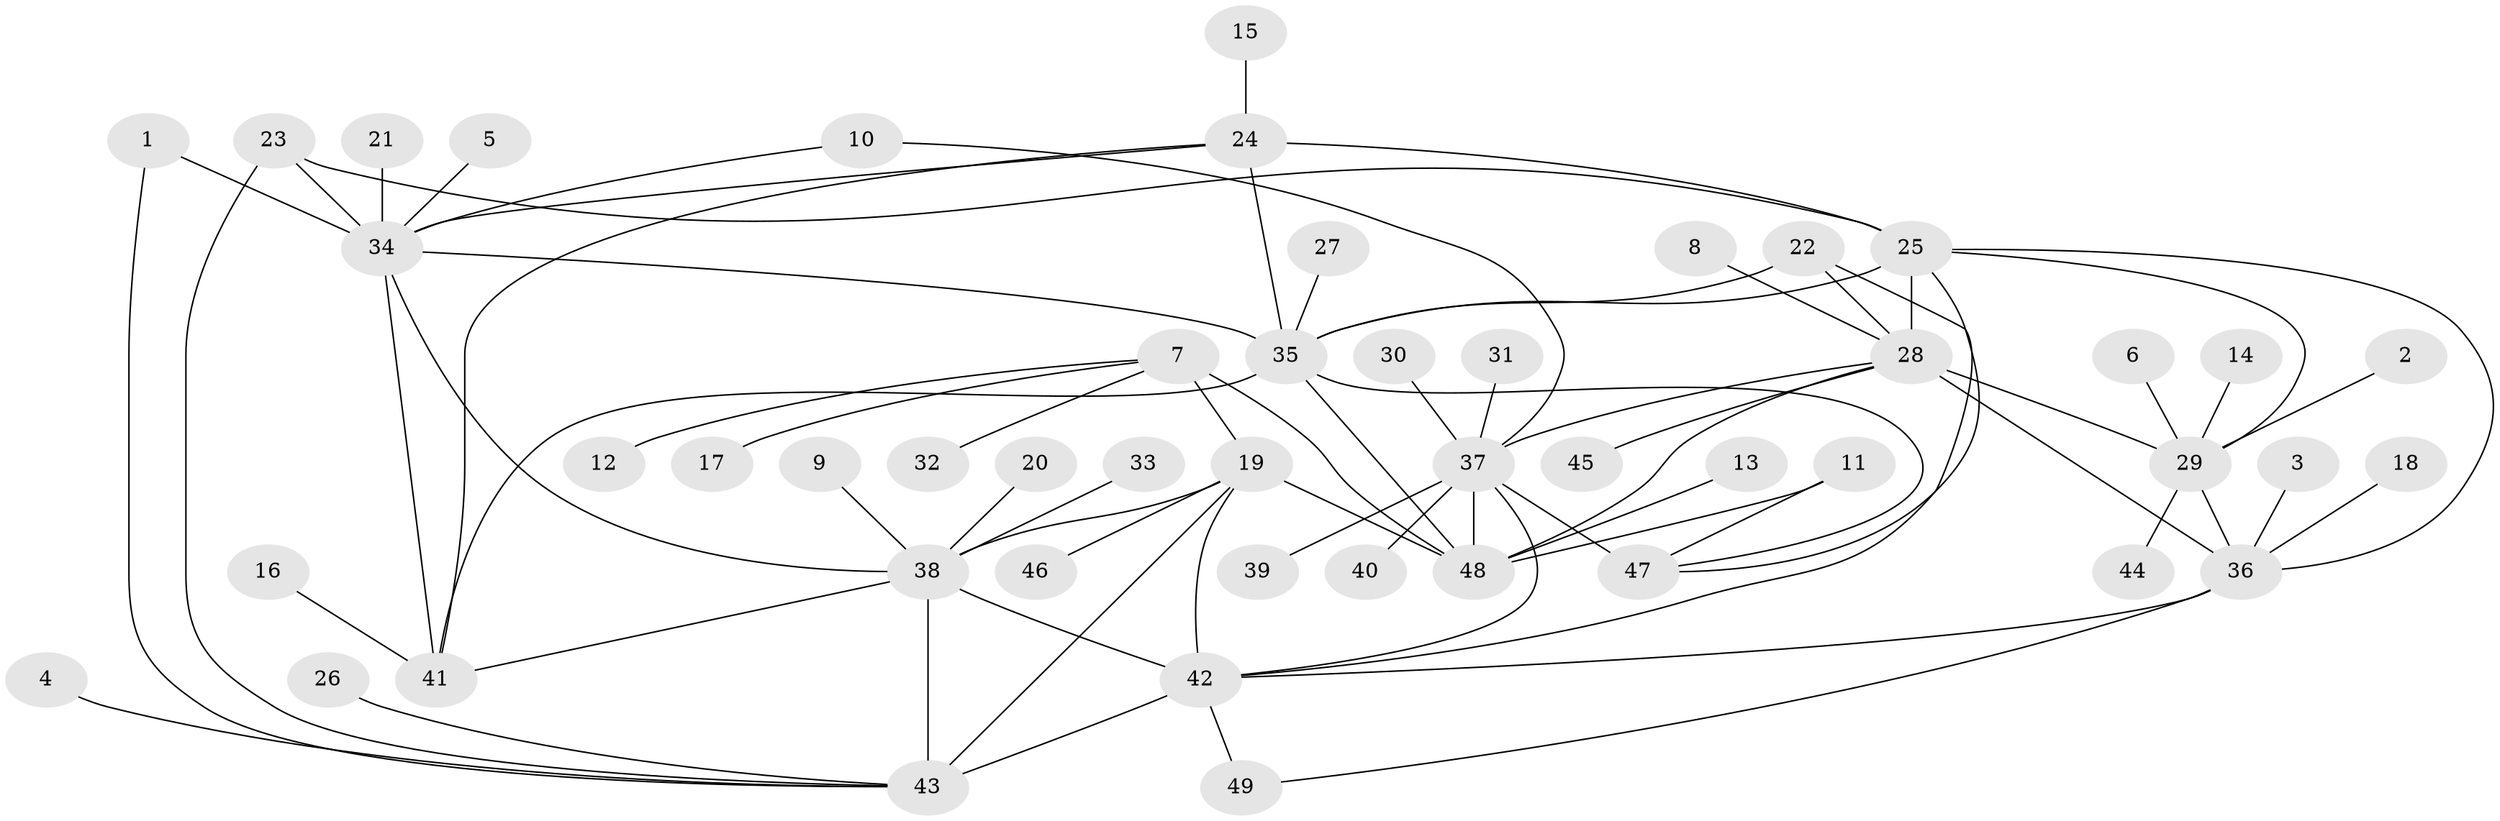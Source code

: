 // original degree distribution, {9: 0.02459016393442623, 7: 0.06557377049180328, 10: 0.02459016393442623, 5: 0.03278688524590164, 14: 0.00819672131147541, 8: 0.02459016393442623, 6: 0.01639344262295082, 13: 0.01639344262295082, 11: 0.01639344262295082, 12: 0.01639344262295082, 1: 0.5573770491803278, 3: 0.040983606557377046, 2: 0.1557377049180328}
// Generated by graph-tools (version 1.1) at 2025/37/03/04/25 23:37:39]
// undirected, 49 vertices, 75 edges
graph export_dot {
  node [color=gray90,style=filled];
  1;
  2;
  3;
  4;
  5;
  6;
  7;
  8;
  9;
  10;
  11;
  12;
  13;
  14;
  15;
  16;
  17;
  18;
  19;
  20;
  21;
  22;
  23;
  24;
  25;
  26;
  27;
  28;
  29;
  30;
  31;
  32;
  33;
  34;
  35;
  36;
  37;
  38;
  39;
  40;
  41;
  42;
  43;
  44;
  45;
  46;
  47;
  48;
  49;
  1 -- 34 [weight=1.0];
  1 -- 43 [weight=1.0];
  2 -- 29 [weight=1.0];
  3 -- 36 [weight=1.0];
  4 -- 43 [weight=1.0];
  5 -- 34 [weight=1.0];
  6 -- 29 [weight=1.0];
  7 -- 12 [weight=1.0];
  7 -- 17 [weight=1.0];
  7 -- 19 [weight=4.0];
  7 -- 32 [weight=1.0];
  7 -- 48 [weight=4.0];
  8 -- 28 [weight=1.0];
  9 -- 38 [weight=1.0];
  10 -- 34 [weight=1.0];
  10 -- 37 [weight=1.0];
  11 -- 47 [weight=1.0];
  11 -- 48 [weight=1.0];
  13 -- 48 [weight=1.0];
  14 -- 29 [weight=1.0];
  15 -- 24 [weight=1.0];
  16 -- 41 [weight=1.0];
  18 -- 36 [weight=1.0];
  19 -- 38 [weight=1.0];
  19 -- 42 [weight=1.0];
  19 -- 43 [weight=3.0];
  19 -- 46 [weight=1.0];
  19 -- 48 [weight=1.0];
  20 -- 38 [weight=1.0];
  21 -- 34 [weight=1.0];
  22 -- 28 [weight=1.0];
  22 -- 35 [weight=1.0];
  22 -- 42 [weight=1.0];
  23 -- 25 [weight=1.0];
  23 -- 34 [weight=1.0];
  23 -- 43 [weight=1.0];
  24 -- 25 [weight=1.0];
  24 -- 34 [weight=2.0];
  24 -- 35 [weight=4.0];
  24 -- 41 [weight=2.0];
  25 -- 28 [weight=3.0];
  25 -- 29 [weight=1.0];
  25 -- 35 [weight=1.0];
  25 -- 36 [weight=1.0];
  25 -- 47 [weight=1.0];
  26 -- 43 [weight=1.0];
  27 -- 35 [weight=1.0];
  28 -- 29 [weight=3.0];
  28 -- 36 [weight=3.0];
  28 -- 37 [weight=1.0];
  28 -- 45 [weight=1.0];
  28 -- 48 [weight=1.0];
  29 -- 36 [weight=1.0];
  29 -- 44 [weight=1.0];
  30 -- 37 [weight=1.0];
  31 -- 37 [weight=1.0];
  33 -- 38 [weight=1.0];
  34 -- 35 [weight=2.0];
  34 -- 38 [weight=1.0];
  34 -- 41 [weight=1.0];
  35 -- 41 [weight=2.0];
  35 -- 47 [weight=1.0];
  35 -- 48 [weight=1.0];
  36 -- 42 [weight=1.0];
  36 -- 49 [weight=1.0];
  37 -- 39 [weight=1.0];
  37 -- 40 [weight=1.0];
  37 -- 42 [weight=1.0];
  37 -- 47 [weight=5.0];
  37 -- 48 [weight=1.0];
  38 -- 41 [weight=1.0];
  38 -- 42 [weight=1.0];
  38 -- 43 [weight=3.0];
  42 -- 43 [weight=3.0];
  42 -- 49 [weight=1.0];
}
